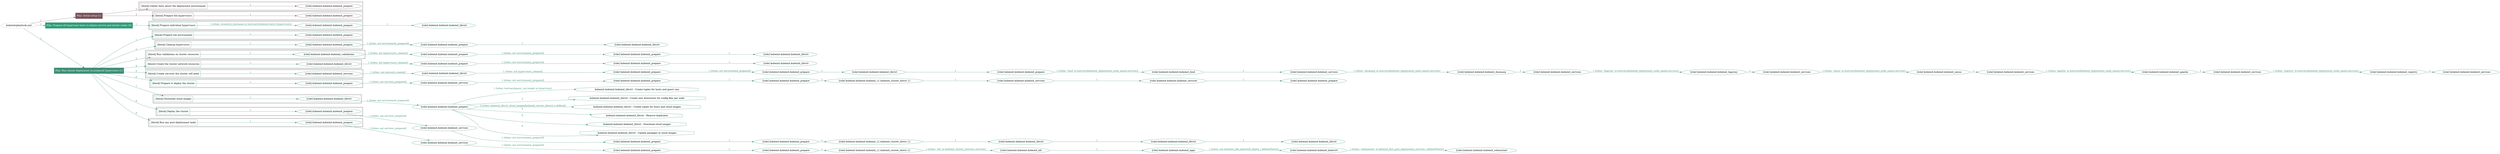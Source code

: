 digraph {
	graph [concentrate=true ordering=in rankdir=LR ratio=fill]
	edge [esep=5 sep=10]
	"kubeinit/playbook.yml" [id=root_node style=dotted]
	play_838a70c8 [label="Play: Initial setup (1)" color="#78545b" fontcolor="#ffffff" id=play_838a70c8 shape=box style=filled tooltip=localhost]
	"kubeinit/playbook.yml" -> play_838a70c8 [label="1 " color="#78545b" fontcolor="#78545b" id=edge_9c6f9345 labeltooltip="1 " tooltip="1 "]
	subgraph "kubeinit.kubeinit.kubeinit_prepare" {
		role_3970e7d8 [label="[role] kubeinit.kubeinit.kubeinit_prepare" color="#78545b" id=role_3970e7d8 tooltip="kubeinit.kubeinit.kubeinit_prepare"]
	}
	subgraph "kubeinit.kubeinit.kubeinit_prepare" {
		role_389ee284 [label="[role] kubeinit.kubeinit.kubeinit_prepare" color="#78545b" id=role_389ee284 tooltip="kubeinit.kubeinit.kubeinit_prepare"]
	}
	subgraph "Play: Initial setup (1)" {
		play_838a70c8 -> block_81df6529 [label=1 color="#78545b" fontcolor="#78545b" id=edge_9e3b6df3 labeltooltip=1 tooltip=1]
		subgraph cluster_block_81df6529 {
			block_81df6529 [label="[block] Gather facts about the deployment environment" color="#78545b" id=block_81df6529 labeltooltip="Gather facts about the deployment environment" shape=box tooltip="Gather facts about the deployment environment"]
			block_81df6529 -> role_3970e7d8 [label="1 " color="#78545b" fontcolor="#78545b" id=edge_57b9f7e6 labeltooltip="1 " tooltip="1 "]
		}
		play_838a70c8 -> block_7b0f9a86 [label=2 color="#78545b" fontcolor="#78545b" id=edge_3586a215 labeltooltip=2 tooltip=2]
		subgraph cluster_block_7b0f9a86 {
			block_7b0f9a86 [label="[block] Prepare the hypervisors" color="#78545b" id=block_7b0f9a86 labeltooltip="Prepare the hypervisors" shape=box tooltip="Prepare the hypervisors"]
			block_7b0f9a86 -> role_389ee284 [label="1 " color="#78545b" fontcolor="#78545b" id=edge_b4d65481 labeltooltip="1 " tooltip="1 "]
		}
	}
	play_b6042522 [label="Play: Prepare all hypervisor hosts to deploy service and cluster nodes (0)" color="#309c7a" fontcolor="#ffffff" id=play_b6042522 shape=box style=filled tooltip="Play: Prepare all hypervisor hosts to deploy service and cluster nodes (0)"]
	"kubeinit/playbook.yml" -> play_b6042522 [label="2 " color="#309c7a" fontcolor="#309c7a" id=edge_f1b959bc labeltooltip="2 " tooltip="2 "]
	subgraph "kubeinit.kubeinit.kubeinit_libvirt" {
		role_94693664 [label="[role] kubeinit.kubeinit.kubeinit_libvirt" color="#309c7a" id=role_94693664 tooltip="kubeinit.kubeinit.kubeinit_libvirt"]
	}
	subgraph "kubeinit.kubeinit.kubeinit_prepare" {
		role_21427b76 [label="[role] kubeinit.kubeinit.kubeinit_prepare" color="#309c7a" id=role_21427b76 tooltip="kubeinit.kubeinit.kubeinit_prepare"]
		role_21427b76 -> role_94693664 [label="1 " color="#309c7a" fontcolor="#309c7a" id=edge_56b465e2 labeltooltip="1 " tooltip="1 "]
	}
	subgraph "Play: Prepare all hypervisor hosts to deploy service and cluster nodes (0)" {
		play_b6042522 -> block_3f784612 [label=1 color="#309c7a" fontcolor="#309c7a" id=edge_fca9c590 labeltooltip=1 tooltip=1]
		subgraph cluster_block_3f784612 {
			block_3f784612 [label="[block] Prepare individual hypervisors" color="#309c7a" id=block_3f784612 labeltooltip="Prepare individual hypervisors" shape=box tooltip="Prepare individual hypervisors"]
			block_3f784612 -> role_21427b76 [label="1 [when: inventory_hostname in hostvars['kubeinit-facts'].hypervisors]" color="#309c7a" fontcolor="#309c7a" id=edge_ac76a2f5 labeltooltip="1 [when: inventory_hostname in hostvars['kubeinit-facts'].hypervisors]" tooltip="1 [when: inventory_hostname in hostvars['kubeinit-facts'].hypervisors]"]
		}
	}
	play_651004b4 [label="Play: Run cluster deployment on prepared hypervisors (1)" color="#3d8f76" fontcolor="#ffffff" id=play_651004b4 shape=box style=filled tooltip=localhost]
	"kubeinit/playbook.yml" -> play_651004b4 [label="3 " color="#3d8f76" fontcolor="#3d8f76" id=edge_e9874b86 labeltooltip="3 " tooltip="3 "]
	subgraph "kubeinit.kubeinit.kubeinit_prepare" {
		role_84ea87aa [label="[role] kubeinit.kubeinit.kubeinit_prepare" color="#3d8f76" id=role_84ea87aa tooltip="kubeinit.kubeinit.kubeinit_prepare"]
	}
	subgraph "kubeinit.kubeinit.kubeinit_libvirt" {
		role_3146ea65 [label="[role] kubeinit.kubeinit.kubeinit_libvirt" color="#3d8f76" id=role_3146ea65 tooltip="kubeinit.kubeinit.kubeinit_libvirt"]
	}
	subgraph "kubeinit.kubeinit.kubeinit_prepare" {
		role_8b291ab2 [label="[role] kubeinit.kubeinit.kubeinit_prepare" color="#3d8f76" id=role_8b291ab2 tooltip="kubeinit.kubeinit.kubeinit_prepare"]
		role_8b291ab2 -> role_3146ea65 [label="1 " color="#3d8f76" fontcolor="#3d8f76" id=edge_893ec3df labeltooltip="1 " tooltip="1 "]
	}
	subgraph "kubeinit.kubeinit.kubeinit_prepare" {
		role_2cc1b6e9 [label="[role] kubeinit.kubeinit.kubeinit_prepare" color="#3d8f76" id=role_2cc1b6e9 tooltip="kubeinit.kubeinit.kubeinit_prepare"]
		role_2cc1b6e9 -> role_8b291ab2 [label="1 [when: not environment_prepared]" color="#3d8f76" fontcolor="#3d8f76" id=edge_53c769b6 labeltooltip="1 [when: not environment_prepared]" tooltip="1 [when: not environment_prepared]"]
	}
	subgraph "kubeinit.kubeinit.kubeinit_libvirt" {
		role_1b2bb27b [label="[role] kubeinit.kubeinit.kubeinit_libvirt" color="#3d8f76" id=role_1b2bb27b tooltip="kubeinit.kubeinit.kubeinit_libvirt"]
	}
	subgraph "kubeinit.kubeinit.kubeinit_prepare" {
		role_d56b601a [label="[role] kubeinit.kubeinit.kubeinit_prepare" color="#3d8f76" id=role_d56b601a tooltip="kubeinit.kubeinit.kubeinit_prepare"]
		role_d56b601a -> role_1b2bb27b [label="1 " color="#3d8f76" fontcolor="#3d8f76" id=edge_b2f64ccc labeltooltip="1 " tooltip="1 "]
	}
	subgraph "kubeinit.kubeinit.kubeinit_prepare" {
		role_706b3651 [label="[role] kubeinit.kubeinit.kubeinit_prepare" color="#3d8f76" id=role_706b3651 tooltip="kubeinit.kubeinit.kubeinit_prepare"]
		role_706b3651 -> role_d56b601a [label="1 [when: not environment_prepared]" color="#3d8f76" fontcolor="#3d8f76" id=edge_0e489ed4 labeltooltip="1 [when: not environment_prepared]" tooltip="1 [when: not environment_prepared]"]
	}
	subgraph "kubeinit.kubeinit.kubeinit_validations" {
		role_893d7a6f [label="[role] kubeinit.kubeinit.kubeinit_validations" color="#3d8f76" id=role_893d7a6f tooltip="kubeinit.kubeinit.kubeinit_validations"]
		role_893d7a6f -> role_706b3651 [label="1 [when: not hypervisors_cleaned]" color="#3d8f76" fontcolor="#3d8f76" id=edge_a1944d4b labeltooltip="1 [when: not hypervisors_cleaned]" tooltip="1 [when: not hypervisors_cleaned]"]
	}
	subgraph "kubeinit.kubeinit.kubeinit_libvirt" {
		role_bea07d4c [label="[role] kubeinit.kubeinit.kubeinit_libvirt" color="#3d8f76" id=role_bea07d4c tooltip="kubeinit.kubeinit.kubeinit_libvirt"]
	}
	subgraph "kubeinit.kubeinit.kubeinit_prepare" {
		role_cf5ff650 [label="[role] kubeinit.kubeinit.kubeinit_prepare" color="#3d8f76" id=role_cf5ff650 tooltip="kubeinit.kubeinit.kubeinit_prepare"]
		role_cf5ff650 -> role_bea07d4c [label="1 " color="#3d8f76" fontcolor="#3d8f76" id=edge_2d44edcb labeltooltip="1 " tooltip="1 "]
	}
	subgraph "kubeinit.kubeinit.kubeinit_prepare" {
		role_e4180f57 [label="[role] kubeinit.kubeinit.kubeinit_prepare" color="#3d8f76" id=role_e4180f57 tooltip="kubeinit.kubeinit.kubeinit_prepare"]
		role_e4180f57 -> role_cf5ff650 [label="1 [when: not environment_prepared]" color="#3d8f76" fontcolor="#3d8f76" id=edge_d90e1b57 labeltooltip="1 [when: not environment_prepared]" tooltip="1 [when: not environment_prepared]"]
	}
	subgraph "kubeinit.kubeinit.kubeinit_libvirt" {
		role_0d568d4d [label="[role] kubeinit.kubeinit.kubeinit_libvirt" color="#3d8f76" id=role_0d568d4d tooltip="kubeinit.kubeinit.kubeinit_libvirt"]
		role_0d568d4d -> role_e4180f57 [label="1 [when: not hypervisors_cleaned]" color="#3d8f76" fontcolor="#3d8f76" id=edge_dfc6c129 labeltooltip="1 [when: not hypervisors_cleaned]" tooltip="1 [when: not hypervisors_cleaned]"]
	}
	subgraph "kubeinit.kubeinit.kubeinit_services" {
		role_84276f6f [label="[role] kubeinit.kubeinit.kubeinit_services" color="#3d8f76" id=role_84276f6f tooltip="kubeinit.kubeinit.kubeinit_services"]
	}
	subgraph "kubeinit.kubeinit.kubeinit_registry" {
		role_1e0264f2 [label="[role] kubeinit.kubeinit.kubeinit_registry" color="#3d8f76" id=role_1e0264f2 tooltip="kubeinit.kubeinit.kubeinit_registry"]
		role_1e0264f2 -> role_84276f6f [label="1 " color="#3d8f76" fontcolor="#3d8f76" id=edge_29fba988 labeltooltip="1 " tooltip="1 "]
	}
	subgraph "kubeinit.kubeinit.kubeinit_services" {
		role_dbe62d4e [label="[role] kubeinit.kubeinit.kubeinit_services" color="#3d8f76" id=role_dbe62d4e tooltip="kubeinit.kubeinit.kubeinit_services"]
		role_dbe62d4e -> role_1e0264f2 [label="1 [when: 'registry' in hostvars[kubeinit_deployment_node_name].services]" color="#3d8f76" fontcolor="#3d8f76" id=edge_3ab5fc5f labeltooltip="1 [when: 'registry' in hostvars[kubeinit_deployment_node_name].services]" tooltip="1 [when: 'registry' in hostvars[kubeinit_deployment_node_name].services]"]
	}
	subgraph "kubeinit.kubeinit.kubeinit_apache" {
		role_4e5a4281 [label="[role] kubeinit.kubeinit.kubeinit_apache" color="#3d8f76" id=role_4e5a4281 tooltip="kubeinit.kubeinit.kubeinit_apache"]
		role_4e5a4281 -> role_dbe62d4e [label="1 " color="#3d8f76" fontcolor="#3d8f76" id=edge_5c7e2435 labeltooltip="1 " tooltip="1 "]
	}
	subgraph "kubeinit.kubeinit.kubeinit_services" {
		role_b221d9bd [label="[role] kubeinit.kubeinit.kubeinit_services" color="#3d8f76" id=role_b221d9bd tooltip="kubeinit.kubeinit.kubeinit_services"]
		role_b221d9bd -> role_4e5a4281 [label="1 [when: 'apache' in hostvars[kubeinit_deployment_node_name].services]" color="#3d8f76" fontcolor="#3d8f76" id=edge_54fc12f8 labeltooltip="1 [when: 'apache' in hostvars[kubeinit_deployment_node_name].services]" tooltip="1 [when: 'apache' in hostvars[kubeinit_deployment_node_name].services]"]
	}
	subgraph "kubeinit.kubeinit.kubeinit_nexus" {
		role_1ea060c7 [label="[role] kubeinit.kubeinit.kubeinit_nexus" color="#3d8f76" id=role_1ea060c7 tooltip="kubeinit.kubeinit.kubeinit_nexus"]
		role_1ea060c7 -> role_b221d9bd [label="1 " color="#3d8f76" fontcolor="#3d8f76" id=edge_b9232269 labeltooltip="1 " tooltip="1 "]
	}
	subgraph "kubeinit.kubeinit.kubeinit_services" {
		role_7594cd2f [label="[role] kubeinit.kubeinit.kubeinit_services" color="#3d8f76" id=role_7594cd2f tooltip="kubeinit.kubeinit.kubeinit_services"]
		role_7594cd2f -> role_1ea060c7 [label="1 [when: 'nexus' in hostvars[kubeinit_deployment_node_name].services]" color="#3d8f76" fontcolor="#3d8f76" id=edge_f8f91b75 labeltooltip="1 [when: 'nexus' in hostvars[kubeinit_deployment_node_name].services]" tooltip="1 [when: 'nexus' in hostvars[kubeinit_deployment_node_name].services]"]
	}
	subgraph "kubeinit.kubeinit.kubeinit_haproxy" {
		role_63c21be2 [label="[role] kubeinit.kubeinit.kubeinit_haproxy" color="#3d8f76" id=role_63c21be2 tooltip="kubeinit.kubeinit.kubeinit_haproxy"]
		role_63c21be2 -> role_7594cd2f [label="1 " color="#3d8f76" fontcolor="#3d8f76" id=edge_33515c01 labeltooltip="1 " tooltip="1 "]
	}
	subgraph "kubeinit.kubeinit.kubeinit_services" {
		role_99a1da01 [label="[role] kubeinit.kubeinit.kubeinit_services" color="#3d8f76" id=role_99a1da01 tooltip="kubeinit.kubeinit.kubeinit_services"]
		role_99a1da01 -> role_63c21be2 [label="1 [when: 'haproxy' in hostvars[kubeinit_deployment_node_name].services]" color="#3d8f76" fontcolor="#3d8f76" id=edge_f4eb5c55 labeltooltip="1 [when: 'haproxy' in hostvars[kubeinit_deployment_node_name].services]" tooltip="1 [when: 'haproxy' in hostvars[kubeinit_deployment_node_name].services]"]
	}
	subgraph "kubeinit.kubeinit.kubeinit_dnsmasq" {
		role_5e73b4f4 [label="[role] kubeinit.kubeinit.kubeinit_dnsmasq" color="#3d8f76" id=role_5e73b4f4 tooltip="kubeinit.kubeinit.kubeinit_dnsmasq"]
		role_5e73b4f4 -> role_99a1da01 [label="1 " color="#3d8f76" fontcolor="#3d8f76" id=edge_4bfd4929 labeltooltip="1 " tooltip="1 "]
	}
	subgraph "kubeinit.kubeinit.kubeinit_services" {
		role_02a0fb45 [label="[role] kubeinit.kubeinit.kubeinit_services" color="#3d8f76" id=role_02a0fb45 tooltip="kubeinit.kubeinit.kubeinit_services"]
		role_02a0fb45 -> role_5e73b4f4 [label="1 [when: 'dnsmasq' in hostvars[kubeinit_deployment_node_name].services]" color="#3d8f76" fontcolor="#3d8f76" id=edge_fdb01159 labeltooltip="1 [when: 'dnsmasq' in hostvars[kubeinit_deployment_node_name].services]" tooltip="1 [when: 'dnsmasq' in hostvars[kubeinit_deployment_node_name].services]"]
	}
	subgraph "kubeinit.kubeinit.kubeinit_bind" {
		role_470e4546 [label="[role] kubeinit.kubeinit.kubeinit_bind" color="#3d8f76" id=role_470e4546 tooltip="kubeinit.kubeinit.kubeinit_bind"]
		role_470e4546 -> role_02a0fb45 [label="1 " color="#3d8f76" fontcolor="#3d8f76" id=edge_2e1c501c labeltooltip="1 " tooltip="1 "]
	}
	subgraph "kubeinit.kubeinit.kubeinit_prepare" {
		role_c6d2df41 [label="[role] kubeinit.kubeinit.kubeinit_prepare" color="#3d8f76" id=role_c6d2df41 tooltip="kubeinit.kubeinit.kubeinit_prepare"]
		role_c6d2df41 -> role_470e4546 [label="1 [when: 'bind' in hostvars[kubeinit_deployment_node_name].services]" color="#3d8f76" fontcolor="#3d8f76" id=edge_c670311c labeltooltip="1 [when: 'bind' in hostvars[kubeinit_deployment_node_name].services]" tooltip="1 [when: 'bind' in hostvars[kubeinit_deployment_node_name].services]"]
	}
	subgraph "kubeinit.kubeinit.kubeinit_libvirt" {
		role_2175cf03 [label="[role] kubeinit.kubeinit.kubeinit_libvirt" color="#3d8f76" id=role_2175cf03 tooltip="kubeinit.kubeinit.kubeinit_libvirt"]
		role_2175cf03 -> role_c6d2df41 [label="1 " color="#3d8f76" fontcolor="#3d8f76" id=edge_bec3129e labeltooltip="1 " tooltip="1 "]
	}
	subgraph "kubeinit.kubeinit.kubeinit_prepare" {
		role_12be0410 [label="[role] kubeinit.kubeinit.kubeinit_prepare" color="#3d8f76" id=role_12be0410 tooltip="kubeinit.kubeinit.kubeinit_prepare"]
		role_12be0410 -> role_2175cf03 [label="1 " color="#3d8f76" fontcolor="#3d8f76" id=edge_c3185f2f labeltooltip="1 " tooltip="1 "]
	}
	subgraph "kubeinit.kubeinit.kubeinit_prepare" {
		role_34f810fc [label="[role] kubeinit.kubeinit.kubeinit_prepare" color="#3d8f76" id=role_34f810fc tooltip="kubeinit.kubeinit.kubeinit_prepare"]
		role_34f810fc -> role_12be0410 [label="1 [when: not environment_prepared]" color="#3d8f76" fontcolor="#3d8f76" id=edge_0698545b labeltooltip="1 [when: not environment_prepared]" tooltip="1 [when: not environment_prepared]"]
	}
	subgraph "kubeinit.kubeinit.kubeinit_libvirt" {
		role_656e4343 [label="[role] kubeinit.kubeinit.kubeinit_libvirt" color="#3d8f76" id=role_656e4343 tooltip="kubeinit.kubeinit.kubeinit_libvirt"]
		role_656e4343 -> role_34f810fc [label="1 [when: not hypervisors_cleaned]" color="#3d8f76" fontcolor="#3d8f76" id=edge_70e8f45c labeltooltip="1 [when: not hypervisors_cleaned]" tooltip="1 [when: not hypervisors_cleaned]"]
	}
	subgraph "kubeinit.kubeinit.kubeinit_services" {
		role_26b696fa [label="[role] kubeinit.kubeinit.kubeinit_services" color="#3d8f76" id=role_26b696fa tooltip="kubeinit.kubeinit.kubeinit_services"]
		role_26b696fa -> role_656e4343 [label="1 [when: not network_created]" color="#3d8f76" fontcolor="#3d8f76" id=edge_737be5bb labeltooltip="1 [when: not network_created]" tooltip="1 [when: not network_created]"]
	}
	subgraph "kubeinit.kubeinit.kubeinit_prepare" {
		role_a6418f2b [label="[role] kubeinit.kubeinit.kubeinit_prepare" color="#3d8f76" id=role_a6418f2b tooltip="kubeinit.kubeinit.kubeinit_prepare"]
	}
	subgraph "kubeinit.kubeinit.kubeinit_services" {
		role_6cf4c2fb [label="[role] kubeinit.kubeinit.kubeinit_services" color="#3d8f76" id=role_6cf4c2fb tooltip="kubeinit.kubeinit.kubeinit_services"]
		role_6cf4c2fb -> role_a6418f2b [label="1 " color="#3d8f76" fontcolor="#3d8f76" id=edge_b5c40ef6 labeltooltip="1 " tooltip="1 "]
	}
	subgraph "kubeinit.kubeinit.kubeinit_services" {
		role_ba2bda2a [label="[role] kubeinit.kubeinit.kubeinit_services" color="#3d8f76" id=role_ba2bda2a tooltip="kubeinit.kubeinit.kubeinit_services"]
		role_ba2bda2a -> role_6cf4c2fb [label="1 " color="#3d8f76" fontcolor="#3d8f76" id=edge_4700fe97 labeltooltip="1 " tooltip="1 "]
	}
	subgraph "kubeinit.kubeinit.kubeinit_{{ kubeinit_cluster_distro }}" {
		role_ebf2a58b [label="[role] kubeinit.kubeinit.kubeinit_{{ kubeinit_cluster_distro }}" color="#3d8f76" id=role_ebf2a58b tooltip="kubeinit.kubeinit.kubeinit_{{ kubeinit_cluster_distro }}"]
		role_ebf2a58b -> role_ba2bda2a [label="1 " color="#3d8f76" fontcolor="#3d8f76" id=edge_a5997263 labeltooltip="1 " tooltip="1 "]
	}
	subgraph "kubeinit.kubeinit.kubeinit_prepare" {
		role_ac80b2b5 [label="[role] kubeinit.kubeinit.kubeinit_prepare" color="#3d8f76" id=role_ac80b2b5 tooltip="kubeinit.kubeinit.kubeinit_prepare"]
		role_ac80b2b5 -> role_ebf2a58b [label="1 " color="#3d8f76" fontcolor="#3d8f76" id=edge_eed682b1 labeltooltip="1 " tooltip="1 "]
	}
	subgraph "kubeinit.kubeinit.kubeinit_prepare" {
		role_3cf07720 [label="[role] kubeinit.kubeinit.kubeinit_prepare" color="#3d8f76" id=role_3cf07720 tooltip="kubeinit.kubeinit.kubeinit_prepare"]
		role_3cf07720 -> role_ac80b2b5 [label="1 " color="#3d8f76" fontcolor="#3d8f76" id=edge_8cc0cbfc labeltooltip="1 " tooltip="1 "]
	}
	subgraph "kubeinit.kubeinit.kubeinit_services" {
		role_6b46cc17 [label="[role] kubeinit.kubeinit.kubeinit_services" color="#3d8f76" id=role_6b46cc17 tooltip="kubeinit.kubeinit.kubeinit_services"]
		role_6b46cc17 -> role_3cf07720 [label="1 [when: not environment_prepared]" color="#3d8f76" fontcolor="#3d8f76" id=edge_67c933fb labeltooltip="1 [when: not environment_prepared]" tooltip="1 [when: not environment_prepared]"]
	}
	subgraph "kubeinit.kubeinit.kubeinit_prepare" {
		role_672a74ec [label="[role] kubeinit.kubeinit.kubeinit_prepare" color="#3d8f76" id=role_672a74ec tooltip="kubeinit.kubeinit.kubeinit_prepare"]
		role_672a74ec -> role_6b46cc17 [label="1 [when: not services_prepared]" color="#3d8f76" fontcolor="#3d8f76" id=edge_f08fff57 labeltooltip="1 [when: not services_prepared]" tooltip="1 [when: not services_prepared]"]
	}
	subgraph "kubeinit.kubeinit.kubeinit_prepare" {
		role_2023eaec [label="[role] kubeinit.kubeinit.kubeinit_prepare" color="#3d8f76" id=role_2023eaec tooltip="kubeinit.kubeinit.kubeinit_prepare"]
		task_af962783 [label="kubeinit.kubeinit.kubeinit_libvirt : Create tuples for hosts and guest vms" color="#3d8f76" id=task_af962783 shape=octagon tooltip="kubeinit.kubeinit.kubeinit_libvirt : Create tuples for hosts and guest vms"]
		role_2023eaec -> task_af962783 [label="1 [when: hostvars[guest_vm].target in hypervisor]" color="#3d8f76" fontcolor="#3d8f76" id=edge_ccb3ac84 labeltooltip="1 [when: hostvars[guest_vm].target in hypervisor]" tooltip="1 [when: hostvars[guest_vm].target in hypervisor]"]
		task_d6b09230 [label="kubeinit.kubeinit.kubeinit_libvirt : Create new directories for config files per node" color="#3d8f76" id=task_d6b09230 shape=octagon tooltip="kubeinit.kubeinit.kubeinit_libvirt : Create new directories for config files per node"]
		role_2023eaec -> task_d6b09230 [label="2 " color="#3d8f76" fontcolor="#3d8f76" id=edge_763d4a1c labeltooltip="2 " tooltip="2 "]
		task_42fdea9a [label="kubeinit.kubeinit.kubeinit_libvirt : Create tuples for hosts and cloud images" color="#3d8f76" id=task_42fdea9a shape=octagon tooltip="kubeinit.kubeinit.kubeinit_libvirt : Create tuples for hosts and cloud images"]
		role_2023eaec -> task_42fdea9a [label="3 [when: kubeinit_libvirt_cloud_images[kubeinit_cluster_distro] is defined]" color="#3d8f76" fontcolor="#3d8f76" id=edge_e939bab8 labeltooltip="3 [when: kubeinit_libvirt_cloud_images[kubeinit_cluster_distro] is defined]" tooltip="3 [when: kubeinit_libvirt_cloud_images[kubeinit_cluster_distro] is defined]"]
		task_051ae5a2 [label="kubeinit.kubeinit.kubeinit_libvirt : Remove duplicates" color="#3d8f76" id=task_051ae5a2 shape=octagon tooltip="kubeinit.kubeinit.kubeinit_libvirt : Remove duplicates"]
		role_2023eaec -> task_051ae5a2 [label="4 " color="#3d8f76" fontcolor="#3d8f76" id=edge_25893249 labeltooltip="4 " tooltip="4 "]
		task_25430347 [label="kubeinit.kubeinit.kubeinit_libvirt : Download cloud images" color="#3d8f76" id=task_25430347 shape=octagon tooltip="kubeinit.kubeinit.kubeinit_libvirt : Download cloud images"]
		role_2023eaec -> task_25430347 [label="5 " color="#3d8f76" fontcolor="#3d8f76" id=edge_ba2a3fa0 labeltooltip="5 " tooltip="5 "]
		task_fe306dcd [label="kubeinit.kubeinit.kubeinit_libvirt : Update packages in cloud images" color="#3d8f76" id=task_fe306dcd shape=octagon tooltip="kubeinit.kubeinit.kubeinit_libvirt : Update packages in cloud images"]
		role_2023eaec -> task_fe306dcd [label="6 " color="#3d8f76" fontcolor="#3d8f76" id=edge_c09f6023 labeltooltip="6 " tooltip="6 "]
	}
	subgraph "kubeinit.kubeinit.kubeinit_libvirt" {
		role_89964410 [label="[role] kubeinit.kubeinit.kubeinit_libvirt" color="#3d8f76" id=role_89964410 tooltip="kubeinit.kubeinit.kubeinit_libvirt"]
		role_89964410 -> role_2023eaec [label="1 [when: not environment_prepared]" color="#3d8f76" fontcolor="#3d8f76" id=edge_340fa127 labeltooltip="1 [when: not environment_prepared]" tooltip="1 [when: not environment_prepared]"]
	}
	subgraph "kubeinit.kubeinit.kubeinit_libvirt" {
		role_811484c7 [label="[role] kubeinit.kubeinit.kubeinit_libvirt" color="#3d8f76" id=role_811484c7 tooltip="kubeinit.kubeinit.kubeinit_libvirt"]
	}
	subgraph "kubeinit.kubeinit.kubeinit_libvirt" {
		role_076a5620 [label="[role] kubeinit.kubeinit.kubeinit_libvirt" color="#3d8f76" id=role_076a5620 tooltip="kubeinit.kubeinit.kubeinit_libvirt"]
		role_076a5620 -> role_811484c7 [label="1 " color="#3d8f76" fontcolor="#3d8f76" id=edge_cb7a5e17 labeltooltip="1 " tooltip="1 "]
	}
	subgraph "kubeinit.kubeinit.kubeinit_libvirt" {
		role_a1aba2e1 [label="[role] kubeinit.kubeinit.kubeinit_libvirt" color="#3d8f76" id=role_a1aba2e1 tooltip="kubeinit.kubeinit.kubeinit_libvirt"]
		role_a1aba2e1 -> role_076a5620 [label="1 " color="#3d8f76" fontcolor="#3d8f76" id=edge_1597d809 labeltooltip="1 " tooltip="1 "]
	}
	subgraph "kubeinit.kubeinit.kubeinit_{{ kubeinit_cluster_distro }}" {
		role_35196147 [label="[role] kubeinit.kubeinit.kubeinit_{{ kubeinit_cluster_distro }}" color="#3d8f76" id=role_35196147 tooltip="kubeinit.kubeinit.kubeinit_{{ kubeinit_cluster_distro }}"]
		role_35196147 -> role_a1aba2e1 [label="1 " color="#3d8f76" fontcolor="#3d8f76" id=edge_108ac7ea labeltooltip="1 " tooltip="1 "]
	}
	subgraph "kubeinit.kubeinit.kubeinit_prepare" {
		role_dc08195e [label="[role] kubeinit.kubeinit.kubeinit_prepare" color="#3d8f76" id=role_dc08195e tooltip="kubeinit.kubeinit.kubeinit_prepare"]
		role_dc08195e -> role_35196147 [label="1 " color="#3d8f76" fontcolor="#3d8f76" id=edge_4968e02b labeltooltip="1 " tooltip="1 "]
	}
	subgraph "kubeinit.kubeinit.kubeinit_prepare" {
		role_07fafa87 [label="[role] kubeinit.kubeinit.kubeinit_prepare" color="#3d8f76" id=role_07fafa87 tooltip="kubeinit.kubeinit.kubeinit_prepare"]
		role_07fafa87 -> role_dc08195e [label="1 " color="#3d8f76" fontcolor="#3d8f76" id=edge_6416f244 labeltooltip="1 " tooltip="1 "]
	}
	subgraph "kubeinit.kubeinit.kubeinit_services" {
		role_e7e1bd72 [label="[role] kubeinit.kubeinit.kubeinit_services" color="#3d8f76" id=role_e7e1bd72 tooltip="kubeinit.kubeinit.kubeinit_services"]
		role_e7e1bd72 -> role_07fafa87 [label="1 [when: not environment_prepared]" color="#3d8f76" fontcolor="#3d8f76" id=edge_5d82a148 labeltooltip="1 [when: not environment_prepared]" tooltip="1 [when: not environment_prepared]"]
	}
	subgraph "kubeinit.kubeinit.kubeinit_prepare" {
		role_4118cc9f [label="[role] kubeinit.kubeinit.kubeinit_prepare" color="#3d8f76" id=role_4118cc9f tooltip="kubeinit.kubeinit.kubeinit_prepare"]
		role_4118cc9f -> role_e7e1bd72 [label="1 [when: not services_prepared]" color="#3d8f76" fontcolor="#3d8f76" id=edge_84f3788e labeltooltip="1 [when: not services_prepared]" tooltip="1 [when: not services_prepared]"]
	}
	subgraph "kubeinit.kubeinit.kubeinit_submariner" {
		role_1d2068dc [label="[role] kubeinit.kubeinit.kubeinit_submariner" color="#3d8f76" id=role_1d2068dc tooltip="kubeinit.kubeinit.kubeinit_submariner"]
	}
	subgraph "kubeinit.kubeinit.kubeinit_kubevirt" {
		role_d09135bc [label="[role] kubeinit.kubeinit.kubeinit_kubevirt" color="#3d8f76" id=role_d09135bc tooltip="kubeinit.kubeinit.kubeinit_kubevirt"]
		role_d09135bc -> role_1d2068dc [label="1 [when: 'submariner' in kubeinit_fact_post_deployment_services | default(False)]" color="#3d8f76" fontcolor="#3d8f76" id=edge_ffc2c41c labeltooltip="1 [when: 'submariner' in kubeinit_fact_post_deployment_services | default(False)]" tooltip="1 [when: 'submariner' in kubeinit_fact_post_deployment_services | default(False)]"]
	}
	subgraph "kubeinit.kubeinit.kubeinit_apps" {
		role_3f4c5794 [label="[role] kubeinit.kubeinit.kubeinit_apps" color="#3d8f76" id=role_3f4c5794 tooltip="kubeinit.kubeinit.kubeinit_apps"]
		role_3f4c5794 -> role_d09135bc [label="1 [when: not kubeinit_okd_openshift_deploy | default(False)]" color="#3d8f76" fontcolor="#3d8f76" id=edge_18e33a32 labeltooltip="1 [when: not kubeinit_okd_openshift_deploy | default(False)]" tooltip="1 [when: not kubeinit_okd_openshift_deploy | default(False)]"]
	}
	subgraph "kubeinit.kubeinit.kubeinit_nfs" {
		role_d5e0c66a [label="[role] kubeinit.kubeinit.kubeinit_nfs" color="#3d8f76" id=role_d5e0c66a tooltip="kubeinit.kubeinit.kubeinit_nfs"]
		role_d5e0c66a -> role_3f4c5794 [label="1 " color="#3d8f76" fontcolor="#3d8f76" id=edge_134c4c8e labeltooltip="1 " tooltip="1 "]
	}
	subgraph "kubeinit.kubeinit.kubeinit_{{ kubeinit_cluster_distro }}" {
		role_2c838a70 [label="[role] kubeinit.kubeinit.kubeinit_{{ kubeinit_cluster_distro }}" color="#3d8f76" id=role_2c838a70 tooltip="kubeinit.kubeinit.kubeinit_{{ kubeinit_cluster_distro }}"]
		role_2c838a70 -> role_d5e0c66a [label="1 [when: 'nfs' in kubeinit_cluster_hostvars.services]" color="#3d8f76" fontcolor="#3d8f76" id=edge_56f2cdd1 labeltooltip="1 [when: 'nfs' in kubeinit_cluster_hostvars.services]" tooltip="1 [when: 'nfs' in kubeinit_cluster_hostvars.services]"]
	}
	subgraph "kubeinit.kubeinit.kubeinit_prepare" {
		role_7899ea40 [label="[role] kubeinit.kubeinit.kubeinit_prepare" color="#3d8f76" id=role_7899ea40 tooltip="kubeinit.kubeinit.kubeinit_prepare"]
		role_7899ea40 -> role_2c838a70 [label="1 " color="#3d8f76" fontcolor="#3d8f76" id=edge_5f517b41 labeltooltip="1 " tooltip="1 "]
	}
	subgraph "kubeinit.kubeinit.kubeinit_prepare" {
		role_e4c4a3d7 [label="[role] kubeinit.kubeinit.kubeinit_prepare" color="#3d8f76" id=role_e4c4a3d7 tooltip="kubeinit.kubeinit.kubeinit_prepare"]
		role_e4c4a3d7 -> role_7899ea40 [label="1 " color="#3d8f76" fontcolor="#3d8f76" id=edge_a10cbefb labeltooltip="1 " tooltip="1 "]
	}
	subgraph "kubeinit.kubeinit.kubeinit_services" {
		role_3ddde829 [label="[role] kubeinit.kubeinit.kubeinit_services" color="#3d8f76" id=role_3ddde829 tooltip="kubeinit.kubeinit.kubeinit_services"]
		role_3ddde829 -> role_e4c4a3d7 [label="1 [when: not environment_prepared]" color="#3d8f76" fontcolor="#3d8f76" id=edge_48a7d471 labeltooltip="1 [when: not environment_prepared]" tooltip="1 [when: not environment_prepared]"]
	}
	subgraph "kubeinit.kubeinit.kubeinit_prepare" {
		role_b5a16994 [label="[role] kubeinit.kubeinit.kubeinit_prepare" color="#3d8f76" id=role_b5a16994 tooltip="kubeinit.kubeinit.kubeinit_prepare"]
		role_b5a16994 -> role_3ddde829 [label="1 [when: not services_prepared]" color="#3d8f76" fontcolor="#3d8f76" id=edge_b46e227a labeltooltip="1 [when: not services_prepared]" tooltip="1 [when: not services_prepared]"]
	}
	subgraph "Play: Run cluster deployment on prepared hypervisors (1)" {
		play_651004b4 -> block_ad5e451d [label=1 color="#3d8f76" fontcolor="#3d8f76" id=edge_f1d442fb labeltooltip=1 tooltip=1]
		subgraph cluster_block_ad5e451d {
			block_ad5e451d [label="[block] Prepare the environment" color="#3d8f76" id=block_ad5e451d labeltooltip="Prepare the environment" shape=box tooltip="Prepare the environment"]
			block_ad5e451d -> role_84ea87aa [label="1 " color="#3d8f76" fontcolor="#3d8f76" id=edge_42c7d9bc labeltooltip="1 " tooltip="1 "]
		}
		play_651004b4 -> block_53b02981 [label=2 color="#3d8f76" fontcolor="#3d8f76" id=edge_46650040 labeltooltip=2 tooltip=2]
		subgraph cluster_block_53b02981 {
			block_53b02981 [label="[block] Cleanup hypervisors" color="#3d8f76" id=block_53b02981 labeltooltip="Cleanup hypervisors" shape=box tooltip="Cleanup hypervisors"]
			block_53b02981 -> role_2cc1b6e9 [label="1 " color="#3d8f76" fontcolor="#3d8f76" id=edge_1172805a labeltooltip="1 " tooltip="1 "]
		}
		play_651004b4 -> block_af8261c2 [label=3 color="#3d8f76" fontcolor="#3d8f76" id=edge_0aa8a2fe labeltooltip=3 tooltip=3]
		subgraph cluster_block_af8261c2 {
			block_af8261c2 [label="[block] Run validations on cluster resources" color="#3d8f76" id=block_af8261c2 labeltooltip="Run validations on cluster resources" shape=box tooltip="Run validations on cluster resources"]
			block_af8261c2 -> role_893d7a6f [label="1 " color="#3d8f76" fontcolor="#3d8f76" id=edge_c0640887 labeltooltip="1 " tooltip="1 "]
		}
		play_651004b4 -> block_822ae510 [label=4 color="#3d8f76" fontcolor="#3d8f76" id=edge_43930711 labeltooltip=4 tooltip=4]
		subgraph cluster_block_822ae510 {
			block_822ae510 [label="[block] Create the cluster network resources" color="#3d8f76" id=block_822ae510 labeltooltip="Create the cluster network resources" shape=box tooltip="Create the cluster network resources"]
			block_822ae510 -> role_0d568d4d [label="1 " color="#3d8f76" fontcolor="#3d8f76" id=edge_f33e4056 labeltooltip="1 " tooltip="1 "]
		}
		play_651004b4 -> block_8692184e [label=5 color="#3d8f76" fontcolor="#3d8f76" id=edge_f50bf8f4 labeltooltip=5 tooltip=5]
		subgraph cluster_block_8692184e {
			block_8692184e [label="[block] Create services the cluster will need" color="#3d8f76" id=block_8692184e labeltooltip="Create services the cluster will need" shape=box tooltip="Create services the cluster will need"]
			block_8692184e -> role_26b696fa [label="1 " color="#3d8f76" fontcolor="#3d8f76" id=edge_65adec81 labeltooltip="1 " tooltip="1 "]
		}
		play_651004b4 -> block_1f89b00f [label=6 color="#3d8f76" fontcolor="#3d8f76" id=edge_55c3a48e labeltooltip=6 tooltip=6]
		subgraph cluster_block_1f89b00f {
			block_1f89b00f [label="[block] Prepare to deploy the cluster" color="#3d8f76" id=block_1f89b00f labeltooltip="Prepare to deploy the cluster" shape=box tooltip="Prepare to deploy the cluster"]
			block_1f89b00f -> role_672a74ec [label="1 " color="#3d8f76" fontcolor="#3d8f76" id=edge_77824acb labeltooltip="1 " tooltip="1 "]
		}
		play_651004b4 -> block_b9c4fdcd [label=7 color="#3d8f76" fontcolor="#3d8f76" id=edge_5a1349f7 labeltooltip=7 tooltip=7]
		subgraph cluster_block_b9c4fdcd {
			block_b9c4fdcd [label="[block] Download cloud images" color="#3d8f76" id=block_b9c4fdcd labeltooltip="Download cloud images" shape=box tooltip="Download cloud images"]
			block_b9c4fdcd -> role_89964410 [label="1 " color="#3d8f76" fontcolor="#3d8f76" id=edge_c6abf429 labeltooltip="1 " tooltip="1 "]
		}
		play_651004b4 -> block_078378d5 [label=8 color="#3d8f76" fontcolor="#3d8f76" id=edge_747464a3 labeltooltip=8 tooltip=8]
		subgraph cluster_block_078378d5 {
			block_078378d5 [label="[block] Deploy the cluster" color="#3d8f76" id=block_078378d5 labeltooltip="Deploy the cluster" shape=box tooltip="Deploy the cluster"]
			block_078378d5 -> role_4118cc9f [label="1 " color="#3d8f76" fontcolor="#3d8f76" id=edge_36817139 labeltooltip="1 " tooltip="1 "]
		}
		play_651004b4 -> block_3265ab1a [label=9 color="#3d8f76" fontcolor="#3d8f76" id=edge_4425717b labeltooltip=9 tooltip=9]
		subgraph cluster_block_3265ab1a {
			block_3265ab1a [label="[block] Run any post-deployment tasks" color="#3d8f76" id=block_3265ab1a labeltooltip="Run any post-deployment tasks" shape=box tooltip="Run any post-deployment tasks"]
			block_3265ab1a -> role_b5a16994 [label="1 " color="#3d8f76" fontcolor="#3d8f76" id=edge_f0879bfd labeltooltip="1 " tooltip="1 "]
		}
	}
}
